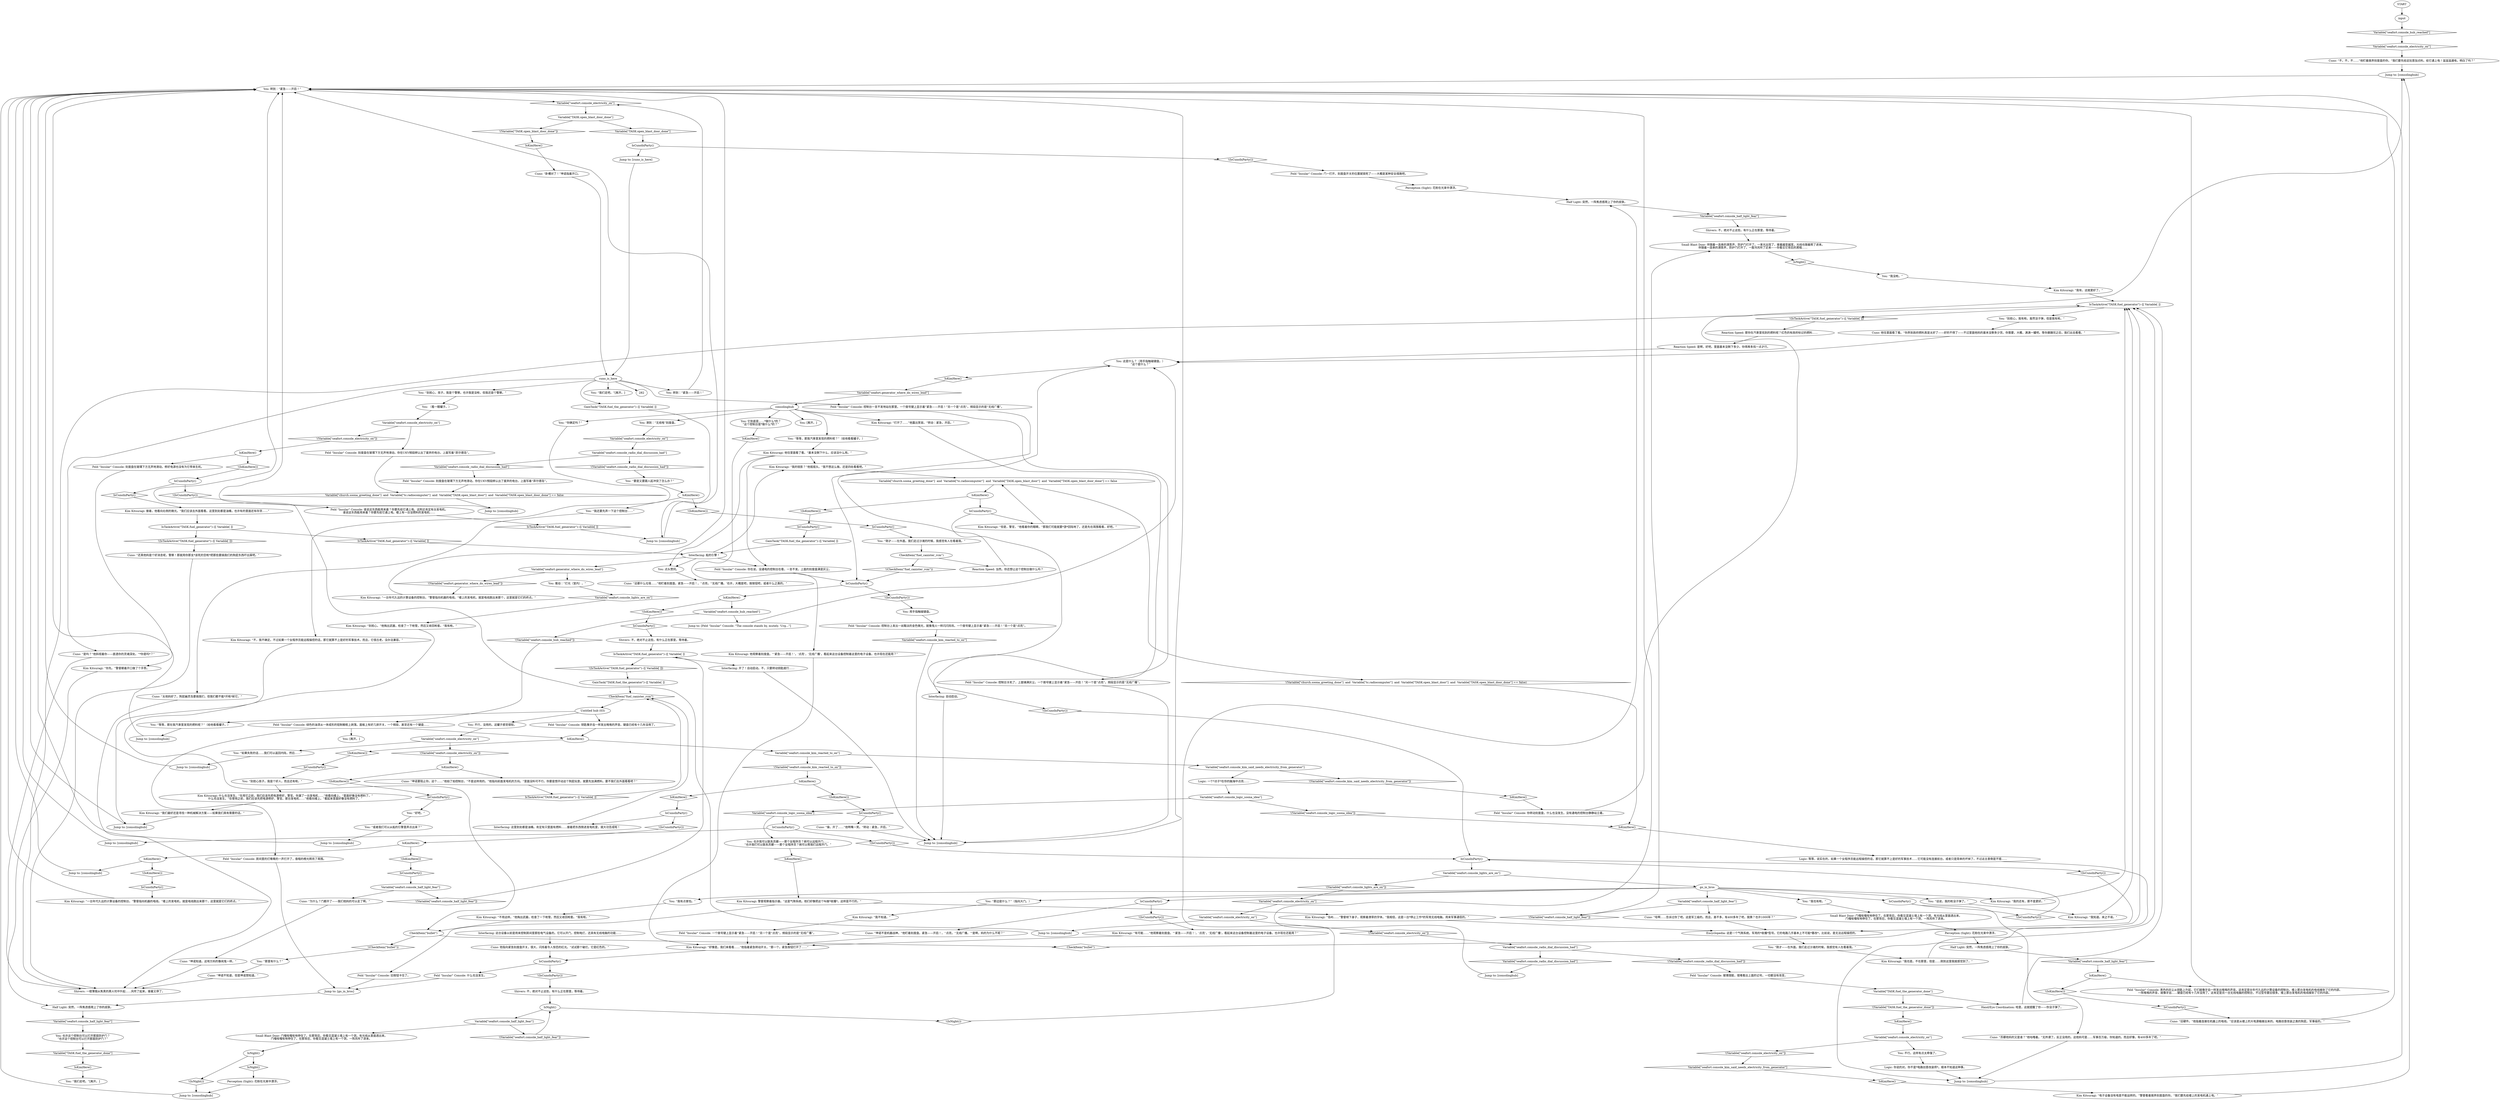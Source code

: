 # SEAFORT INT / FELD INSULAR CONSOLE
# old electronic console – turn on lights and open blast door if fuel in generator
# ==================================================
digraph G {
	  0 [label="START"];
	  1 [label="input"];
	  2 [label="Jump to: [consolinghub]"];
	  3 [label="Encyclopedia: 这是一个气隙系统。军用的*收播*型号。它的电路几乎基本上不可能*篡改*，比如说，是无法远程操控的。"];
	  4 [label="Feld \"Insular\" Console: 刻度盘在玻璃下方无声地滑动。你在UKV频段辨认出了废弃的电台。上面写着“菲尔德岛”。"];
	  5 [label="You: “那边是什么？”（指向大门。）"];
	  6 [label="Kim Kitsuragi: “我有，这就更好了。”"];
	  7 [label="Perception (Sight): 花粉在光束中漂浮。"];
	  8 [label="IsTaskActive(\"TASK.fuel_generator\")--[[ Variable[ ]]"];
	  9 [label="IsTaskActive(\"TASK.fuel_generator\")--[[ Variable[ ]]", shape=diamond];
	  10 [label="!(IsTaskActive(\"TASK.fuel_generator\")--[[ Variable[ ]])", shape=diamond];
	  11 [label="You: “等等，那在我汽車里发现的燃料呢？”（给他看看罐子。）"];
	  12 [label="You: 它到底是……*做什么*的？\n“这个控制台是*做什么*的？”"];
	  13 [label="You: [离开。]"];
	  14 [label="Kim Kitsuragi: “电子设备没有电是不能运转的。”警督看着拨弄刻度盘的你。“我们要先给楼上的发电机通上电。”"];
	  15 [label="Feld \"Insular\" Console: 谁说这东西能用来着？你要先给它通上电。这附近肯定有台发电机。\n谁说这东西能用来着？你要先给它通上电。楼上有一台没燃料的发电机……"];
	  16 [label="Interfacing: 船的引擎！"];
	  17 [label="Kim Kitsuragi: “我不知道。”"];
	  18 [label="You: “我有点害怕。”"];
	  19 [label="Cuno: “坤诺不知道，但是坤诺想知道。”"];
	  20 [label="You: “别担心，孩子。我是个警察。也许我是没枪，但我还是个警察。”"];
	  21 [label="Feld \"Insular\" Console: 绿色的油漆从一体成形的铝制橱柜上剥落。面板上有好几排开关，一个频段，甚至还有一个键盘……"];
	  22 [label="Kim Kitsuragi: “一台年代久远的计算设备的控制台。”警督指向机器的电线。“楼上的发电机，就是电线跑出来那个，这里就是它们的终点。”"];
	  23 [label="IsKimHere()"];
	  24 [label="IsKimHere()", shape=diamond];
	  25 [label="!(IsKimHere())", shape=diamond];
	  26 [label="IsCunoInParty()"];
	  27 [label="IsCunoInParty()", shape=diamond];
	  28 [label="!(IsCunoInParty())", shape=diamond];
	  29 [label="Variable[\"seafort.console_logic_soona_idea\"]"];
	  30 [label="Variable[\"seafort.console_logic_soona_idea\"]", shape=diamond];
	  31 [label="!(Variable[\"seafort.console_logic_soona_idea\"])", shape=diamond];
	  32 [label="Logic: 你说的对。你不是*电路创意改装师*。根本不知道这种事。"];
	  33 [label="You: [离开。]"];
	  34 [label="Perception (Sight): 花粉在光束中漂浮。"];
	  35 [label="cuno_is_here"];
	  36 [label="Kim Kitsuragi: 警督观察着指示器。“这是气隙系统。他们好像把这个叫做*收播*。这样是不行的。”"];
	  37 [label="You: 点头赞同。"];
	  38 [label="Kim Kitsuragi: “不用这样。”他掏出武器，检查了一下枪管，然后又收回枪套。“我有枪。”"];
	  39 [label="Half Light: 突然，一阵焦虑感爬上了你的皮肤。"];
	  40 [label="Half Light: 突然，一阵焦虑感爬上了你的皮肤。"];
	  41 [label="You: 也许我可以联系苏娜——那个女程序员？她可以远程开门……\n“也许我们可以联系苏娜——那个女程序员？她可以帮我们远程开门。”"];
	  42 [label="Kim Kitsuragi: “不，我不确定。不过如果一个女程序员能远程操控的话，那它就算不上是好的军事技术。而且，它很古老。没办法兼容。”"];
	  43 [label="Variable[\"seafort.console_radio_dial_discussion_had\"]"];
	  44 [label="Variable[\"seafort.console_radio_dial_discussion_had\"]", shape=diamond];
	  45 [label="!(Variable[\"seafort.console_radio_dial_discussion_had\"])", shape=diamond];
	  46 [label="Kim Kitsuragi: “我也是。不在那里，但是……刚到这里我就感觉到了。”"];
	  47 [label="Variable[\"TASK.open_blast_door_done\"]"];
	  48 [label="Variable[\"TASK.open_blast_door_done\"]", shape=diamond];
	  49 [label="!(Variable[\"TASK.open_blast_door_done\"])", shape=diamond];
	  50 [label="CheckItem(\"bullet\")"];
	  51 [label="CheckItem(\"bullet\")", shape=diamond];
	  52 [label="!(CheckItem(\"bullet\"))", shape=diamond];
	  53 [label="You: “我们走吧。”[离开。]"];
	  54 [label="GainTask(\"TASK.fuel_the_generator\")--[[ Variable[ ]]"];
	  55 [label="You: 不行，没用的。这罐子感觉很轻。"];
	  56 [label="Jump to: [consolinghub]"];
	  57 [label="Jump to: [consolinghub]"];
	  58 [label="Variable[\"seafort.console_radio_dial_discussion_had\"]"];
	  59 [label="Variable[\"seafort.console_radio_dial_discussion_had\"]", shape=diamond];
	  60 [label="!(Variable[\"seafort.console_radio_dial_discussion_had\"])", shape=diamond];
	  61 [label="Feld \"Insular\" Console: 玻璃很脏，很难看出上面的记号。一切都没有改变。"];
	  62 [label="Interfacing: 自动启动。"];
	  63 [label="Cuno: “旧硬件。”他指着连接在机器上的电线。“应该是从楼上的大电源箱接出来的。电路创意改装之类的狗屁。军事级的。”"];
	  64 [label="IsNight()"];
	  65 [label="IsNight()", shape=diamond];
	  66 [label="!(IsNight())", shape=diamond];
	  67 [label="Kim Kitsuragi: 他往里面看了看。“基本没剩下什么，应该没什么用。”"];
	  68 [label="Cuno: “操，开了……”他咧嘴一笑。“转动：紧急，开启。”"];
	  69 [label="Kim Kitsuragi: 他观察着刻度盘。“‘紧急——开启！’。‘点亮’，‘无线广播’。看起来这台设备控制着这里的电子设备。也许现在还能用？”"];
	  70 [label="Interfacing: 这台设备以前是用来控制房间里那些电气设备的。它可以开门，控制电灯，还具有无线电脑的功能……"];
	  71 [label="Kim Kitsuragi: “好像是。我们来看看……”他指着紧急转动开关。“那一个。紧急按钮打开了……”"];
	  72 [label="You: “我们走吧。”[离开。]"];
	  73 [label="Variable[\"seafort.console_half_light_fear\"]"];
	  74 [label="Variable[\"seafort.console_half_light_fear\"]", shape=diamond];
	  75 [label="!(Variable[\"seafort.console_half_light_fear\"])", shape=diamond];
	  76 [label="Cuno: “哇啊……告诉过你了吧。这是军工级的。而且，差不多，有400多年了吧，我猜？也许1000年？”"];
	  77 [label="Variable[\"seafort.console_half_light_fear\"]"];
	  78 [label="Variable[\"seafort.console_half_light_fear\"]", shape=diamond];
	  79 [label="!(Variable[\"seafort.console_half_light_fear\"])", shape=diamond];
	  80 [label="Cuno: “为什么？门都开了——我们他妈的可以走了啊。”"];
	  81 [label="Cuno: “太他妈好了。狗屁幽灵岛要搞我们，但我们都不能*开枪*射它。”"];
	  82 [label="You: （看一眼罐子。）"];
	  83 [label="Feld \"Insular\" Console: 钥匙像牙齿一样发出咯咯的声音。键盘已经有十几年没用了。"];
	  84 [label="Feld \"Insular\" Console: 控制台上发出一丝黯淡的金色微光，就像鬼火一样闪闪烁烁。一个拨号键上显示着“紧急——开启！”另一个是“点亮”。"];
	  85 [label="Cuno: “不，不，不……”他盯着拨弄刻度盘的你。“我们要先给这玩意加点料。给它通上电！滋滋滋通电，明白了吗？”"];
	  86 [label="You: “好吧。”"];
	  87 [label="Kim Kitsuragi: “岛屿……”警督倾下身子，观察着潦草的字体。“我相信，这是一台*停止工作*的军用无线电脑。用来军事通信的。”"];
	  88 [label="Logic: 等等，说实在的，如果一个女程序员能远程操控的话，那它就算不上是好的军事技术……它可能没有连接前台。或者只是简单的坏掉了。不过这主意倒是不错……"];
	  89 [label="Feld \"Insular\" Console: 门一打开，刻度盘开关的位置就锁死了——大概是某种安全措施吧。"];
	  90 [label="IsCunoInParty()"];
	  91 [label="IsCunoInParty()", shape=diamond];
	  92 [label="!(IsCunoInParty())", shape=diamond];
	  93 [label="Jump to: [cuno_is_here]"];
	  94 [label="Shivers: 一缕薄烟从焦黑的黑火坑中升起……风吹了起来，接着又停了。"];
	  95 [label="Feld \"Insular\" Console: 一个拨号键上显示着“紧急——开启！”另一个是“点亮”。频段显示的是“无线广播”。"];
	  96 [label="IsCunoInParty()"];
	  97 [label="IsCunoInParty()", shape=diamond];
	  98 [label="!(IsCunoInParty())", shape=diamond];
	  99 [label="Variable[\"seafort.console_lights_are_on\"]"];
	  100 [label="Variable[\"seafort.console_lights_are_on\"]", shape=diamond];
	  101 [label="!(Variable[\"seafort.console_lights_are_on\"])", shape=diamond];
	  102 [label="go_in_bros"];
	  103 [label="Half Light: 突然，一阵焦虑感爬上了你的皮肤。"];
	  104 [label="Jump to: [consolinghub]"];
	  105 [label="Cuno: “坤诺知道。这地方妈的像闹鬼一样。”"];
	  106 [label="CheckItem(\"fuel_canister_rcm\")"];
	  107 [label="CheckItem(\"fuel_canister_rcm\")", shape=diamond];
	  108 [label="!(CheckItem(\"fuel_canister_rcm\"))", shape=diamond];
	  109 [label="Reaction Speed: 当然。你还想让这个控制台做什么吗？"];
	  110 [label="Variable[\"seafort.console_electricity_on\"]"];
	  111 [label="Variable[\"seafort.console_electricity_on\"]", shape=diamond];
	  112 [label="!(Variable[\"seafort.console_electricity_on\"])", shape=diamond];
	  113 [label="You: “如果失败的话……我们可以返回内陆，然后……”"];
	  114 [label="Feld \"Insular\" Console: 你在说，没通电的控制台在看，一言不发。上面的刻度盘满是灰尘。"];
	  115 [label="Cuno: “这都什么垃圾……”他盯着刻度盘。紧急——开启！，’‘点亮，'‘无线广播。’也许，大概是吧，按按钮吧，或者什么之类的。”"];
	  116 [label="Shivers: 不，绝对不止这些。有什么正在那里，等待着。"];
	  117 [label="You: 也许这个控制台可以打开那扇防护门？\n“也许这个控制台可以打开那扇防护门？”"];
	  118 [label="Kim Kitsuragi: “打开了……”他露出笑容。“转动：紧急，开启。”"];
	  119 [label="IsCunoInParty()"];
	  120 [label="IsCunoInParty()", shape=diamond];
	  121 [label="!(IsCunoInParty())", shape=diamond];
	  122 [label="Interfacing: 这里到处都是油桶。肯定有只里面有燃料……接着把东西倒进发电机里，就大功告成啦！"];
	  123 [label="Jump to: [consolinghub]"];
	  124 [label="Jump to: [consolinghub]"];
	  125 [label="Jump to: [go_in_bros]"];
	  126 [label="IsTaskActive(\"TASK.fuel_generator\")--[[ Variable[ ]]"];
	  127 [label="IsTaskActive(\"TASK.fuel_generator\")--[[ Variable[ ]]", shape=diamond];
	  128 [label="!(IsTaskActive(\"TASK.fuel_generator\")--[[ Variable[ ]])", shape=diamond];
	  129 [label="You: “别担心，我有枪。虽然没子弹，但是我有枪。”"];
	  130 [label="Cuno: “是吗？”他斜视着你——直透你的灵魂深处。“*你是吗*？”"];
	  131 [label="Kim Kitsuragi: 什么也没发生。“在用它之前，我们应该先把电源修好，警官。你漏了一台发电机……”他看向楼上。“里面好像没有燃料了。”\n什么也没发生。“在使用之前，我们应该先把电源修好，警官。那台发电机……”他看向楼上。“看起来里面好像没有燃料了。”"];
	  132 [label="Feld \"Insular\" Console: 你转动刻度盘，什么也没发生。没有通电的控制台静静站立着。"];
	  133 [label="IsKimHere()"];
	  134 [label="IsKimHere()", shape=diamond];
	  135 [label="!(IsKimHere())", shape=diamond];
	  136 [label="IsKimHere()"];
	  137 [label="IsKimHere()", shape=diamond];
	  138 [label="!(IsKimHere())", shape=diamond];
	  139 [label="Jump to: [consolinghub]"];
	  140 [label="Perception (Sight): 花粉在光束中漂浮。"];
	  141 [label="You: “我没枪。”"];
	  142 [label="You: “我也有枪。”"];
	  143 [label="Kim Kitsuragi: “我的还有，那不是更好。”"];
	  144 [label="Kim Kitsuragi: “我知道。来之不易。”"];
	  145 [label="Small Blast Door: 门嘎吱嘎吱地停住了。在那背后，你看见混凝土墙上有一个洞，有光线从里面透出来。\n门嘎吱嘎吱地停住了。在那背后，你看见混凝土墙上有一个洞，一阵风吹了进来。"];
	  146 [label="Shivers: 不，绝对不止这些。有什么正在那里，等待着。"];
	  147 [label="Shivers: 不，绝对不止这些。有什么正在那里，等待着。"];
	  148 [label="IsKimHere()"];
	  149 [label="IsKimHere()", shape=diamond];
	  150 [label="!(IsKimHere())", shape=diamond];
	  151 [label="Feld \"Insular\" Console: 黑色的灰尘从钥匙上升起，它们就像牙齿一样发出咯咯的声音。这肯定是台年代久远的计算设备的控制台。楼上那台发电机的电线接到了它的内部。\n一阵咯咯的声音，就像牙齿……键盘已经有十几年没用了。这肯定是另一台无线电脑的控制台，不过型号要旧很多。楼上那台发电机的电线接到了它的内部。"];
	  152 [label="Kim Kitsuragi: “有可能……”他观察着刻度盘。“‘紧急——开启！’。‘点亮’，‘无线广播’。看起来这台设备控制着这里的电子设备。也许现在还能用？”"];
	  153 [label="Variable[\"seafort.console_electricity_on\"]"];
	  154 [label="Variable[\"seafort.console_electricity_on\"]", shape=diamond];
	  155 [label="!(Variable[\"seafort.console_electricity_on\"])", shape=diamond];
	  156 [label="You: 不行。这样有点太牵强了。"];
	  157 [label="IsCunoInParty()"];
	  158 [label="IsCunoInParty()", shape=diamond];
	  159 [label="!(IsCunoInParty())", shape=diamond];
	  160 [label="Jump to: [consolinghub]"];
	  161 [label="IsCunoInParty()"];
	  162 [label="IsCunoInParty()", shape=diamond];
	  163 [label="!(IsCunoInParty())", shape=diamond];
	  164 [label="Feld \"Insular\" Console: 什么也没发生。"];
	  165 [label="IsKimHere()"];
	  166 [label="IsKimHere()", shape=diamond];
	  167 [label="!(IsKimHere())", shape=diamond];
	  168 [label="Feld \"Insular\" Console: 刻度盘在玻璃下方无声地滑动。修好电源也没有为它带来生机。"];
	  169 [label="You: “要是又要跟人起冲突了怎么办？”"];
	  170 [label="IsCunoInParty()"];
	  171 [label="IsCunoInParty()", shape=diamond];
	  172 [label="!(IsCunoInParty())", shape=diamond];
	  173 [label="Cuno: “苏娜他妈的又是谁？”他咕噜着。“无所谓了。反正没用的。这他妈可是……军事百万级，你知道的。而且好像，有400多年了吧。”"];
	  174 [label="GainTask(\"TASK.fuel_the_generator\")--[[ Variable[ ]]"];
	  175 [label="Cuno: “还真他妈是个好消息呢，警察！那就用你那支*该死的空枪*把那些要搞我们的狗屁东西吓出屎吧。”"];
	  176 [label="Cuno: 他往里面看了看。“你弄到政府燃料真是太好了——好的不得了——不过里面他妈的基本没剩多少货。你需要，大概，满满一罐吧。等你磨蹭完之后，我们出去看看。”"];
	  177 [label="Jump to: [consolinghub]"];
	  178 [label="IsCunoInParty()"];
	  179 [label="IsCunoInParty()", shape=diamond];
	  180 [label="!(IsCunoInParty())", shape=diamond];
	  181 [label="IsKimHere()"];
	  182 [label="IsKimHere()", shape=diamond];
	  183 [label="!(IsKimHere())", shape=diamond];
	  184 [label="Variable[\"seafort.console_hub_reached\"]"];
	  185 [label="Variable[\"seafort.console_hub_reached\"]", shape=diamond];
	  186 [label="!(Variable[\"seafort.console_hub_reached\"])", shape=diamond];
	  187 [label="Jump to: [Feld \"Insular\" Console: \"The console stands by, mutely. 'Urg...\"]"];
	  188 [label="Variable[\"church.soona_greeting_done\"]  and  Variable[\"tc.radiocomputer\"]  and  Variable[\"TASK.open_blast_door\"]  and  Variable[\"TASK.open_blast_door_done\"] == false"];
	  189 [label="Variable[\"church.soona_greeting_done\"]  and  Variable[\"tc.radiocomputer\"]  and  Variable[\"TASK.open_blast_door\"]  and  Variable[\"TASK.open_blast_door_done\"] == false", shape=diamond];
	  190 [label="!(Variable[\"church.soona_greeting_done\"]  and  Variable[\"tc.radiocomputer\"]  and  Variable[\"TASK.open_blast_door\"]  and  Variable[\"TASK.open_blast_door_done\"] == false)", shape=diamond];
	  191 [label="IsKimHere()"];
	  192 [label="IsKimHere()", shape=diamond];
	  193 [label="!(IsKimHere())", shape=diamond];
	  194 [label="IsCunoInParty()"];
	  195 [label="IsCunoInParty()", shape=diamond];
	  196 [label="!(IsCunoInParty())", shape=diamond];
	  197 [label="Kim Kitsuragi: “但是，警官，”他看着你的眼睛，“那我们可能就要*游*回陆地了。还是先在周围看看，好吧。”"];
	  198 [label="Jump to: [consolinghub]"];
	  199 [label="Small Blast Door: 伴随着一连串的滴答声，防护门打开了。一束光出现了，接着越变越宽，光线也随着照了进来。\n伴随着一连串的滴答声，防护门打开了。一股冷风吹了近来——你看见它背后的黑暗……"];
	  200 [label="Cuno: “卧槽对了！”坤诺指着开口。"];
	  201 [label="IsTaskActive(\"TASK.fuel_generator\")--[[ Variable[ ]]"];
	  202 [label="IsTaskActive(\"TASK.fuel_generator\")--[[ Variable[ ]]", shape=diamond];
	  203 [label="!(IsTaskActive(\"TASK.fuel_generator\")--[[ Variable[ ]])", shape=diamond];
	  204 [label="Interfacing: 开了！自动启动。不，只要转动钥匙就行……"];
	  205 [label="You: 用手指触碰键盘。"];
	  206 [label="Feld \"Insular\" Console: 房间里的灯嘶嘶的一声打开了，昏暗的橙光照亮了周围。"];
	  207 [label="Variable[\"seafort.console_electricity_on\"]"];
	  208 [label="Variable[\"seafort.console_electricity_on\"]", shape=diamond];
	  209 [label="!(Variable[\"seafort.console_electricity_on\"])", shape=diamond];
	  210 [label="Jump to: [consolinghub]"];
	  211 [label="Variable[\"TASK.fuel_the_generator_done\"]"];
	  212 [label="Variable[\"TASK.fuel_the_generator_done\"]", shape=diamond];
	  213 [label="!(Variable[\"TASK.fuel_the_generator_done\"])", shape=diamond];
	  214 [label="Hand/Eye Coordination: 哈里，这就提醒了你——你没子弹了。"];
	  215 [label="You: “那里有什么？”"];
	  216 [label="GainTask(\"TASK.fuel_the_generator\")--[[ Variable[ ]]"];
	  217 [label="Reaction Speed: 那你在汽車里找到的燃料呢？红色的有政府标记的燃料……"];
	  218 [label="Untitled hub (03)"];
	  219 [label="Reaction Speed: 是啊，好吧。里面基本没剩下多少。你得再多找一点才行。"];
	  220 [label="Variable[\"seafort.console_electricity_on\"]"];
	  221 [label="Variable[\"seafort.console_electricity_on\"]", shape=diamond];
	  222 [label="!(Variable[\"seafort.console_electricity_on\"])", shape=diamond];
	  223 [label="Feld \"Insular\" Console: 刻度盘在玻璃下方无声地滑动。你在UKV频段辨认出了废弃的电台。上面写着“菲尔德岛”。"];
	  224 [label="Jump to: [consolinghub]"];
	  225 [label="Cuno: 他指向紧急刻度盘开关，很大，闪烁着令人惊恐的红光。“试试那个破烂。它是红色的。”"];
	  226 [label="You: “刚才——在外面。我们走过沙滩的时候，我感觉有人在看着我。”"];
	  227 [label="Feld \"Insular\" Console: 控制台一言不发地站在那里。一个拨号键上显示着“紧急——开启！”另一个是“点亮”。频段显示的是“无线广播”。"];
	  228 [label="You: 这是什么？（用手指触碰键盘。）\n“这个是什么？”"];
	  229 [label="IsKimHere()"];
	  230 [label="IsKimHere()", shape=diamond];
	  231 [label="!(IsKimHere())", shape=diamond];
	  232 [label="Variable[\"seafort.console_kim_reacted_to_on\"]"];
	  233 [label="Variable[\"seafort.console_kim_reacted_to_on\"]", shape=diamond];
	  234 [label="!(Variable[\"seafort.console_kim_reacted_to_on\"])", shape=diamond];
	  235 [label="Variable[\"seafort.console_kim_said_needs_electricity_from_generator\"]"];
	  236 [label="Variable[\"seafort.console_kim_said_needs_electricity_from_generator\"]", shape=diamond];
	  237 [label="!(Variable[\"seafort.console_kim_said_needs_electricity_from_generator\"])", shape=diamond];
	  238 [label="Logic: 一个*点子*在你的脑海中点亮……"];
	  239 [label="Jump to: [consolinghub]"];
	  240 [label="You: “刚才——在外面。我们走过沙滩的时候，我感觉有人在看着我。”"];
	  241 [label="You: “话说，我的枪没子弹了。”"];
	  242 [label="IsCunoInParty()"];
	  243 [label="IsCunoInParty()", shape=diamond];
	  244 [label="!(IsCunoInParty())", shape=diamond];
	  245 [label="Cuno: “坤诺不是机器战神。”他盯着刻度盘。紧急——开启！，’‘点亮，'‘无线广播。’“是啊，妈的为什么不呢？”"];
	  246 [label="You: “别担心孩子。我是个好人，而且还有枪。”"];
	  247 [label="You: 转到：“紧急——开启！”"];
	  248 [label="You: “等等，那我汽車里发现的燃料呢？”（给他看看罐子。）"];
	  249 [label="Variable[\"seafort.generator_where_do_wires_lead\"]"];
	  250 [label="Variable[\"seafort.generator_where_do_wires_lead\"]", shape=diamond];
	  251 [label="!(Variable[\"seafort.generator_where_do_wires_lead\"])", shape=diamond];
	  252 [label="You: 推动：“灯光（室内）。”"];
	  253 [label="Feld \"Insular\" Console: 控制台关机了，上面铺满灰尘。一个拨号键上显示着“紧急——开启！”另一个是“点亮”。频段显示的是“无线广播”。"];
	  254 [label="IsKimHere()"];
	  255 [label="IsKimHere()", shape=diamond];
	  256 [label="!(IsKimHere())", shape=diamond];
	  257 [label="Cuno: “坤诺要阻止你。这个……”他拍了拍控制台，“不是这样用的。”他指向前面发电机的方向。“里面没料可不行。你要是想开动这个狗屁玩意，就要先加满燃料。要不我们去外面看看吧？”"];
	  258 [label="Kim Kitsuragi: 接着，他看向右侧的微光。“我们应该去外面看看。这里到处都是油桶，也许有的里面还有存货……”"];
	  259 [label="Kim Kitsuragi: “我们最好还是寻找一种机械解决方案——如果我们真有需要的话。”"];
	  260 [label="You: “或者我们可以从船的引擎里弄点出来？”"];
	  261 [label="Kim Kitsuragi: “我的锐影？”他摇摇头。“我不想这么做。还是四处看看吧。”"];
	  262 [label="Jump to: [consolinghub]"];
	  263 [label="Kim Kitsuragi: “你先。”警督朝着开口做了个手势。"];
	  264 [label="IsNight()"];
	  265 [label="IsNight()", shape=diamond];
	  266 [label="!(IsNight())", shape=diamond];
	  267 [label="Variable[\"seafort.console_half_light_fear\"]"];
	  268 [label="Variable[\"seafort.console_half_light_fear\"]", shape=diamond];
	  269 [label="!(Variable[\"seafort.console_half_light_fear\"])", shape=diamond];
	  270 [label="Small Blast Door: 门嘎吱嘎吱地停住了。在那背后，你看见混凝土墙上有一个洞，有光线从里面透出来。\n门嘎吱嘎吱地停住了。在那背后，你看见混凝土墙上有一个洞，一阵风吹了进来。"];
	  271 [label="Kim Kitsuragi: “一台年代久远的计算设备的控制台。”警督指向机器的电线。“楼上的发电机，就是电线跑出来那个，这里就是它们的终点。”"];
	  272 [label="consolinghub"];
	  273 [label="You: 转到：“紧急——开启！”"];
	  274 [label="You: 滑到：“无线电”刻度盘。"];
	  275 [label="You: “你确定吗？”"];
	  276 [label="Feld \"Insular\" Console: 旧按钮卡住了。"];
	  277 [label="Kim Kitsuragi: “别担心。”他掏出武器，检查了一下枪管，然后又收回枪套。“我有枪。”"];
	  278 [label="IsKimHere()"];
	  279 [label="IsKimHere()", shape=diamond];
	  280 [label="!(IsKimHere())", shape=diamond];
	  281 [label="You: “我还要先弄一下这个控制台……”"];
	  0 -> 1
	  1 -> 185
	  2 -> 273
	  3 -> 240
	  4 -> 189
	  5 -> 17
	  6 -> 126
	  7 -> 104
	  8 -> 9
	  8 -> 10
	  9 -> 16
	  10 -> 175
	  11 -> 177
	  12 -> 182
	  14 -> 2
	  15 -> 127
	  16 -> 249
	  16 -> 114
	  16 -> 37
	  16 -> 261
	  17 -> 95
	  18 -> 38
	  19 -> 94
	  20 -> 82
	  21 -> 33
	  21 -> 229
	  21 -> 206
	  22 -> 273
	  23 -> 24
	  23 -> 25
	  24 -> 119
	  25 -> 179
	  26 -> 27
	  26 -> 28
	  27 -> 258
	  28 -> 15
	  29 -> 30
	  29 -> 31
	  30 -> 41
	  30 -> 157
	  31 -> 134
	  32 -> 124
	  34 -> 40
	  35 -> 130
	  35 -> 227
	  35 -> 20
	  35 -> 53
	  35 -> 247
	  35 -> 216
	  35 -> 282
	  36 -> 276
	  36 -> 87
	  37 -> 115
	  38 -> 50
	  39 -> 268
	  40 -> 74
	  41 -> 192
	  42 -> 57
	  43 -> 44
	  43 -> 45
	  44 -> 224
	  45 -> 61
	  46 -> 126
	  47 -> 48
	  47 -> 49
	  48 -> 90
	  49 -> 137
	  50 -> 51
	  50 -> 52
	  51 -> 126
	  52 -> 215
	  54 -> 107
	  55 -> 110
	  56 -> 273
	  57 -> 273
	  58 -> 59
	  58 -> 60
	  59 -> 4
	  60 -> 169
	  61 -> 211
	  62 -> 56
	  63 -> 273
	  64 -> 65
	  64 -> 66
	  65 -> 7
	  66 -> 104
	  67 -> 114
	  67 -> 37
	  67 -> 261
	  68 -> 56
	  69 -> 71
	  70 -> 225
	  71 -> 161
	  73 -> 75
	  73 -> 76
	  74 -> 148
	  75 -> 199
	  76 -> 3
	  77 -> 80
	  77 -> 79
	  78 -> 117
	  79 -> 201
	  80 -> 105
	  81 -> 94
	  82 -> 220
	  83 -> 229
	  84 -> 233
	  85 -> 2
	  86 -> 260
	  87 -> 3
	  88 -> 124
	  89 -> 140
	  90 -> 92
	  90 -> 93
	  91 -> 174
	  92 -> 89
	  93 -> 35
	  94 -> 126
	  95 -> 71
	  96 -> 98
	  96 -> 99
	  97 -> 77
	  98 -> 3
	  99 -> 101
	  99 -> 102
	  100 -> 277
	  101 -> 221
	  102 -> 5
	  102 -> 73
	  102 -> 170
	  102 -> 142
	  102 -> 143
	  102 -> 241
	  102 -> 18
	  102 -> 242
	  103 -> 78
	  104 -> 273
	  105 -> 94
	  106 -> 108
	  106 -> 109
	  107 -> 218
	  108 -> 178
	  109 -> 228
	  110 -> 112
	  110 -> 113
	  111 -> 85
	  112 -> 254
	  113 -> 262
	  114 -> 178
	  116 -> 201
	  117 -> 212
	  118 -> 62
	  119 -> 121
	  119 -> 122
	  120 -> 86
	  121 -> 133
	  122 -> 107
	  123 -> 273
	  124 -> 273
	  125 -> 103
	  126 -> 128
	  126 -> 129
	  127 -> 123
	  128 -> 217
	  129 -> 176
	  130 -> 94
	  131 -> 259
	  132 -> 2
	  133 -> 136
	  133 -> 135
	  134 -> 88
	  135 -> 97
	  136 -> 138
	  136 -> 139
	  137 -> 200
	  138 -> 162
	  139 -> 273
	  140 -> 39
	  141 -> 6
	  142 -> 145
	  143 -> 126
	  144 -> 126
	  145 -> 34
	  146 -> 264
	  147 -> 199
	  148 -> 150
	  148 -> 151
	  149 -> 250
	  150 -> 243
	  151 -> 273
	  152 -> 71
	  153 -> 155
	  153 -> 156
	  154 -> 47
	  155 -> 236
	  156 -> 32
	  157 -> 160
	  157 -> 159
	  158 -> 246
	  159 -> 96
	  160 -> 273
	  161 -> 163
	  161 -> 164
	  162 -> 271
	  163 -> 146
	  164 -> 125
	  165 -> 168
	  165 -> 167
	  166 -> 132
	  167 -> 26
	  168 -> 263
	  169 -> 278
	  170 -> 172
	  170 -> 173
	  171 -> 226
	  172 -> 96
	  173 -> 124
	  174 -> 16
	  175 -> 94
	  176 -> 228
	  177 -> 273
	  178 -> 180
	  178 -> 181
	  179 -> 68
	  180 -> 205
	  181 -> 184
	  181 -> 183
	  182 -> 69
	  183 -> 195
	  184 -> 186
	  184 -> 187
	  185 -> 111
	  186 -> 21
	  187 -> 228
	  188 -> 190
	  188 -> 191
	  189 -> 239
	  190 -> 134
	  191 -> 193
	  191 -> 194
	  192 -> 36
	  193 -> 91
	  194 -> 196
	  194 -> 197
	  195 -> 116
	  196 -> 96
	  197 -> 188
	  198 -> 273
	  199 -> 265
	  200 -> 35
	  201 -> 203
	  201 -> 204
	  202 -> 107
	  203 -> 54
	  204 -> 56
	  205 -> 84
	  206 -> 125
	  207 -> 209
	  207 -> 210
	  208 -> 58
	  209 -> 43
	  210 -> 273
	  211 -> 213
	  211 -> 214
	  212 -> 279
	  213 -> 230
	  214 -> 126
	  215 -> 19
	  216 -> 123
	  217 -> 219
	  218 -> 83
	  218 -> 11
	  218 -> 55
	  219 -> 228
	  220 -> 222
	  220 -> 223
	  221 -> 207
	  222 -> 165
	  223 -> 189
	  224 -> 273
	  225 -> 161
	  226 -> 106
	  227 -> 178
	  228 -> 149
	  229 -> 232
	  229 -> 231
	  230 -> 153
	  231 -> 158
	  232 -> 234
	  232 -> 235
	  233 -> 56
	  234 -> 23
	  235 -> 237
	  235 -> 238
	  236 -> 255
	  237 -> 166
	  238 -> 29
	  239 -> 273
	  240 -> 46
	  241 -> 144
	  242 -> 244
	  242 -> 245
	  243 -> 63
	  244 -> 152
	  245 -> 71
	  246 -> 131
	  247 -> 154
	  248 -> 67
	  249 -> 251
	  249 -> 252
	  250 -> 272
	  251 -> 22
	  252 -> 100
	  253 -> 56
	  254 -> 256
	  254 -> 257
	  255 -> 14
	  256 -> 120
	  257 -> 202
	  258 -> 8
	  259 -> 57
	  260 -> 198
	  261 -> 188
	  262 -> 273
	  263 -> 103
	  264 -> 266
	  264 -> 267
	  265 -> 141
	  266 -> 39
	  267 -> 269
	  267 -> 270
	  268 -> 147
	  269 -> 264
	  270 -> 64
	  271 -> 273
	  272 -> 12
	  272 -> 13
	  272 -> 274
	  272 -> 275
	  272 -> 118
	  272 -> 248
	  272 -> 253
	  273 -> 154
	  274 -> 208
	  275 -> 42
	  276 -> 125
	  277 -> 50
	  278 -> 280
	  278 -> 281
	  279 -> 72
	  280 -> 171
	  281 -> 81
}

